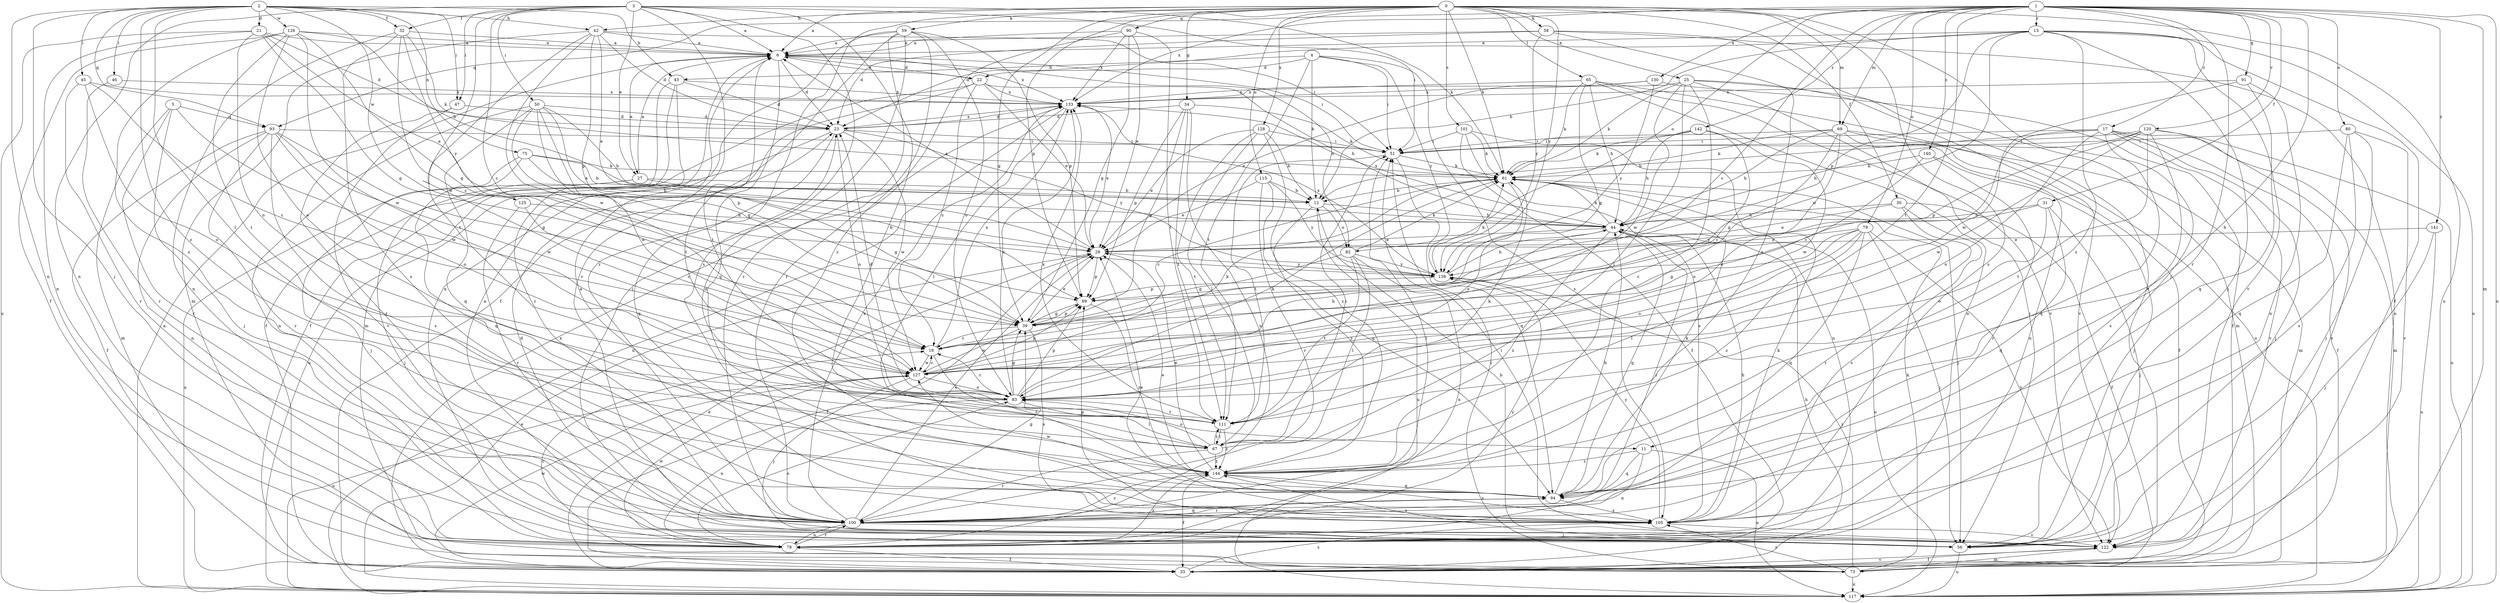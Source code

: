 strict digraph  {
0;
1;
2;
3;
4;
5;
6;
11;
12;
13;
17;
18;
21;
22;
23;
25;
27;
28;
30;
31;
32;
33;
34;
39;
42;
43;
44;
45;
46;
47;
50;
51;
56;
58;
59;
61;
65;
67;
69;
73;
75;
78;
79;
80;
82;
83;
89;
90;
91;
93;
94;
100;
101;
105;
111;
115;
117;
120;
122;
125;
126;
127;
128;
130;
133;
139;
140;
141;
142;
144;
0 -> 6  [label=a];
0 -> 25  [label=e];
0 -> 30  [label=f];
0 -> 34  [label=g];
0 -> 39  [label=g];
0 -> 42  [label=h];
0 -> 56  [label=j];
0 -> 58  [label=k];
0 -> 59  [label=k];
0 -> 61  [label=k];
0 -> 65  [label=l];
0 -> 69  [label=m];
0 -> 89  [label=p];
0 -> 90  [label=q];
0 -> 100  [label=r];
0 -> 101  [label=s];
0 -> 105  [label=s];
0 -> 115  [label=u];
0 -> 117  [label=u];
0 -> 128  [label=x];
0 -> 139  [label=y];
1 -> 11  [label=b];
1 -> 13  [label=c];
1 -> 17  [label=c];
1 -> 18  [label=c];
1 -> 31  [label=f];
1 -> 69  [label=m];
1 -> 73  [label=m];
1 -> 79  [label=o];
1 -> 80  [label=o];
1 -> 82  [label=o];
1 -> 91  [label=q];
1 -> 93  [label=q];
1 -> 100  [label=r];
1 -> 111  [label=t];
1 -> 117  [label=u];
1 -> 120  [label=v];
1 -> 130  [label=x];
1 -> 133  [label=x];
1 -> 140  [label=z];
1 -> 141  [label=z];
1 -> 142  [label=z];
2 -> 21  [label=d];
2 -> 32  [label=f];
2 -> 42  [label=h];
2 -> 43  [label=h];
2 -> 45  [label=i];
2 -> 46  [label=i];
2 -> 47  [label=i];
2 -> 56  [label=j];
2 -> 67  [label=l];
2 -> 75  [label=n];
2 -> 78  [label=n];
2 -> 93  [label=q];
2 -> 125  [label=w];
2 -> 126  [label=w];
2 -> 144  [label=z];
3 -> 6  [label=a];
3 -> 11  [label=b];
3 -> 18  [label=c];
3 -> 27  [label=e];
3 -> 32  [label=f];
3 -> 47  [label=i];
3 -> 50  [label=i];
3 -> 51  [label=i];
3 -> 61  [label=k];
3 -> 78  [label=n];
3 -> 105  [label=s];
3 -> 122  [label=v];
3 -> 127  [label=w];
4 -> 12  [label=b];
4 -> 22  [label=d];
4 -> 43  [label=h];
4 -> 51  [label=i];
4 -> 105  [label=s];
4 -> 111  [label=t];
4 -> 139  [label=y];
5 -> 56  [label=j];
5 -> 73  [label=m];
5 -> 93  [label=q];
5 -> 100  [label=r];
5 -> 127  [label=w];
6 -> 22  [label=d];
6 -> 23  [label=d];
6 -> 27  [label=e];
6 -> 51  [label=i];
6 -> 82  [label=o];
6 -> 94  [label=q];
6 -> 111  [label=t];
6 -> 133  [label=x];
11 -> 78  [label=n];
11 -> 94  [label=q];
11 -> 117  [label=u];
11 -> 144  [label=z];
12 -> 44  [label=h];
12 -> 82  [label=o];
12 -> 117  [label=u];
12 -> 144  [label=z];
13 -> 6  [label=a];
13 -> 12  [label=b];
13 -> 23  [label=d];
13 -> 33  [label=f];
13 -> 56  [label=j];
13 -> 89  [label=p];
13 -> 117  [label=u];
13 -> 122  [label=v];
13 -> 127  [label=w];
13 -> 144  [label=z];
17 -> 12  [label=b];
17 -> 18  [label=c];
17 -> 33  [label=f];
17 -> 51  [label=i];
17 -> 56  [label=j];
17 -> 73  [label=m];
17 -> 83  [label=o];
17 -> 94  [label=q];
17 -> 122  [label=v];
18 -> 127  [label=w];
18 -> 133  [label=x];
18 -> 144  [label=z];
21 -> 6  [label=a];
21 -> 23  [label=d];
21 -> 28  [label=e];
21 -> 39  [label=g];
21 -> 78  [label=n];
21 -> 83  [label=o];
21 -> 117  [label=u];
22 -> 6  [label=a];
22 -> 18  [label=c];
22 -> 28  [label=e];
22 -> 33  [label=f];
22 -> 44  [label=h];
22 -> 111  [label=t];
22 -> 133  [label=x];
23 -> 51  [label=i];
23 -> 83  [label=o];
23 -> 94  [label=q];
23 -> 117  [label=u];
23 -> 127  [label=w];
23 -> 133  [label=x];
23 -> 139  [label=y];
25 -> 56  [label=j];
25 -> 61  [label=k];
25 -> 67  [label=l];
25 -> 73  [label=m];
25 -> 122  [label=v];
25 -> 127  [label=w];
25 -> 133  [label=x];
25 -> 144  [label=z];
27 -> 6  [label=a];
27 -> 12  [label=b];
27 -> 39  [label=g];
27 -> 56  [label=j];
27 -> 117  [label=u];
28 -> 6  [label=a];
28 -> 33  [label=f];
28 -> 89  [label=p];
28 -> 139  [label=y];
30 -> 28  [label=e];
30 -> 33  [label=f];
30 -> 44  [label=h];
30 -> 100  [label=r];
30 -> 105  [label=s];
31 -> 44  [label=h];
31 -> 56  [label=j];
31 -> 83  [label=o];
31 -> 94  [label=q];
31 -> 139  [label=y];
32 -> 6  [label=a];
32 -> 18  [label=c];
32 -> 61  [label=k];
32 -> 78  [label=n];
32 -> 105  [label=s];
32 -> 139  [label=y];
33 -> 28  [label=e];
33 -> 44  [label=h];
33 -> 105  [label=s];
33 -> 122  [label=v];
33 -> 127  [label=w];
33 -> 133  [label=x];
34 -> 23  [label=d];
34 -> 39  [label=g];
34 -> 61  [label=k];
34 -> 78  [label=n];
34 -> 89  [label=p];
34 -> 111  [label=t];
39 -> 18  [label=c];
39 -> 28  [label=e];
39 -> 89  [label=p];
39 -> 105  [label=s];
39 -> 127  [label=w];
42 -> 6  [label=a];
42 -> 23  [label=d];
42 -> 28  [label=e];
42 -> 51  [label=i];
42 -> 73  [label=m];
42 -> 89  [label=p];
42 -> 111  [label=t];
42 -> 127  [label=w];
43 -> 23  [label=d];
43 -> 33  [label=f];
43 -> 73  [label=m];
43 -> 100  [label=r];
43 -> 133  [label=x];
44 -> 28  [label=e];
44 -> 61  [label=k];
44 -> 94  [label=q];
44 -> 100  [label=r];
44 -> 117  [label=u];
44 -> 133  [label=x];
44 -> 144  [label=z];
45 -> 18  [label=c];
45 -> 83  [label=o];
45 -> 100  [label=r];
45 -> 133  [label=x];
46 -> 100  [label=r];
46 -> 133  [label=x];
47 -> 23  [label=d];
47 -> 100  [label=r];
47 -> 122  [label=v];
50 -> 23  [label=d];
50 -> 28  [label=e];
50 -> 39  [label=g];
50 -> 44  [label=h];
50 -> 78  [label=n];
50 -> 89  [label=p];
50 -> 94  [label=q];
50 -> 127  [label=w];
51 -> 61  [label=k];
51 -> 94  [label=q];
51 -> 111  [label=t];
56 -> 6  [label=a];
56 -> 117  [label=u];
56 -> 144  [label=z];
58 -> 6  [label=a];
58 -> 23  [label=d];
58 -> 117  [label=u];
58 -> 122  [label=v];
58 -> 139  [label=y];
58 -> 144  [label=z];
59 -> 6  [label=a];
59 -> 33  [label=f];
59 -> 56  [label=j];
59 -> 78  [label=n];
59 -> 83  [label=o];
59 -> 89  [label=p];
59 -> 100  [label=r];
59 -> 144  [label=z];
61 -> 12  [label=b];
61 -> 18  [label=c];
61 -> 56  [label=j];
61 -> 83  [label=o];
65 -> 39  [label=g];
65 -> 44  [label=h];
65 -> 61  [label=k];
65 -> 78  [label=n];
65 -> 117  [label=u];
65 -> 122  [label=v];
65 -> 133  [label=x];
67 -> 23  [label=d];
67 -> 51  [label=i];
67 -> 83  [label=o];
67 -> 100  [label=r];
67 -> 111  [label=t];
67 -> 144  [label=z];
69 -> 33  [label=f];
69 -> 39  [label=g];
69 -> 44  [label=h];
69 -> 51  [label=i];
69 -> 61  [label=k];
69 -> 73  [label=m];
69 -> 78  [label=n];
69 -> 83  [label=o];
73 -> 18  [label=c];
73 -> 51  [label=i];
73 -> 61  [label=k];
73 -> 105  [label=s];
73 -> 117  [label=u];
73 -> 139  [label=y];
75 -> 12  [label=b];
75 -> 44  [label=h];
75 -> 56  [label=j];
75 -> 61  [label=k];
75 -> 94  [label=q];
78 -> 33  [label=f];
78 -> 83  [label=o];
78 -> 100  [label=r];
78 -> 127  [label=w];
78 -> 139  [label=y];
78 -> 144  [label=z];
79 -> 28  [label=e];
79 -> 39  [label=g];
79 -> 56  [label=j];
79 -> 67  [label=l];
79 -> 83  [label=o];
79 -> 94  [label=q];
79 -> 122  [label=v];
79 -> 144  [label=z];
80 -> 51  [label=i];
80 -> 56  [label=j];
80 -> 94  [label=q];
80 -> 105  [label=s];
80 -> 122  [label=v];
82 -> 39  [label=g];
82 -> 61  [label=k];
82 -> 67  [label=l];
82 -> 78  [label=n];
82 -> 111  [label=t];
82 -> 139  [label=y];
83 -> 18  [label=c];
83 -> 23  [label=d];
83 -> 39  [label=g];
83 -> 61  [label=k];
83 -> 67  [label=l];
83 -> 78  [label=n];
83 -> 89  [label=p];
83 -> 111  [label=t];
83 -> 133  [label=x];
89 -> 39  [label=g];
89 -> 144  [label=z];
90 -> 6  [label=a];
90 -> 28  [label=e];
90 -> 39  [label=g];
90 -> 100  [label=r];
90 -> 111  [label=t];
90 -> 133  [label=x];
91 -> 78  [label=n];
91 -> 94  [label=q];
91 -> 127  [label=w];
91 -> 133  [label=x];
93 -> 33  [label=f];
93 -> 39  [label=g];
93 -> 51  [label=i];
93 -> 78  [label=n];
93 -> 83  [label=o];
93 -> 100  [label=r];
93 -> 105  [label=s];
93 -> 127  [label=w];
94 -> 28  [label=e];
94 -> 44  [label=h];
94 -> 61  [label=k];
94 -> 100  [label=r];
94 -> 105  [label=s];
94 -> 127  [label=w];
100 -> 28  [label=e];
100 -> 39  [label=g];
100 -> 51  [label=i];
100 -> 56  [label=j];
100 -> 78  [label=n];
100 -> 94  [label=q];
100 -> 133  [label=x];
100 -> 144  [label=z];
101 -> 33  [label=f];
101 -> 51  [label=i];
101 -> 61  [label=k];
101 -> 78  [label=n];
101 -> 105  [label=s];
105 -> 6  [label=a];
105 -> 28  [label=e];
105 -> 44  [label=h];
105 -> 61  [label=k];
105 -> 89  [label=p];
105 -> 122  [label=v];
105 -> 139  [label=y];
111 -> 61  [label=k];
111 -> 67  [label=l];
111 -> 133  [label=x];
111 -> 144  [label=z];
115 -> 12  [label=b];
115 -> 28  [label=e];
115 -> 94  [label=q];
115 -> 100  [label=r];
115 -> 139  [label=y];
117 -> 6  [label=a];
117 -> 28  [label=e];
120 -> 44  [label=h];
120 -> 51  [label=i];
120 -> 89  [label=p];
120 -> 105  [label=s];
120 -> 111  [label=t];
120 -> 117  [label=u];
120 -> 122  [label=v];
120 -> 127  [label=w];
122 -> 12  [label=b];
122 -> 23  [label=d];
122 -> 33  [label=f];
122 -> 51  [label=i];
122 -> 73  [label=m];
125 -> 18  [label=c];
125 -> 44  [label=h];
125 -> 100  [label=r];
126 -> 6  [label=a];
126 -> 12  [label=b];
126 -> 33  [label=f];
126 -> 39  [label=g];
126 -> 83  [label=o];
126 -> 111  [label=t];
126 -> 127  [label=w];
126 -> 144  [label=z];
127 -> 18  [label=c];
127 -> 44  [label=h];
127 -> 56  [label=j];
127 -> 61  [label=k];
127 -> 83  [label=o];
127 -> 89  [label=p];
127 -> 117  [label=u];
128 -> 12  [label=b];
128 -> 28  [label=e];
128 -> 51  [label=i];
128 -> 67  [label=l];
128 -> 111  [label=t];
128 -> 144  [label=z];
130 -> 28  [label=e];
130 -> 33  [label=f];
130 -> 133  [label=x];
130 -> 139  [label=y];
133 -> 23  [label=d];
133 -> 28  [label=e];
133 -> 67  [label=l];
133 -> 117  [label=u];
139 -> 44  [label=h];
139 -> 61  [label=k];
139 -> 89  [label=p];
139 -> 133  [label=x];
140 -> 56  [label=j];
140 -> 61  [label=k];
140 -> 83  [label=o];
140 -> 100  [label=r];
141 -> 28  [label=e];
141 -> 56  [label=j];
141 -> 117  [label=u];
142 -> 18  [label=c];
142 -> 44  [label=h];
142 -> 51  [label=i];
142 -> 61  [label=k];
142 -> 127  [label=w];
144 -> 28  [label=e];
144 -> 33  [label=f];
144 -> 94  [label=q];
144 -> 105  [label=s];
}

